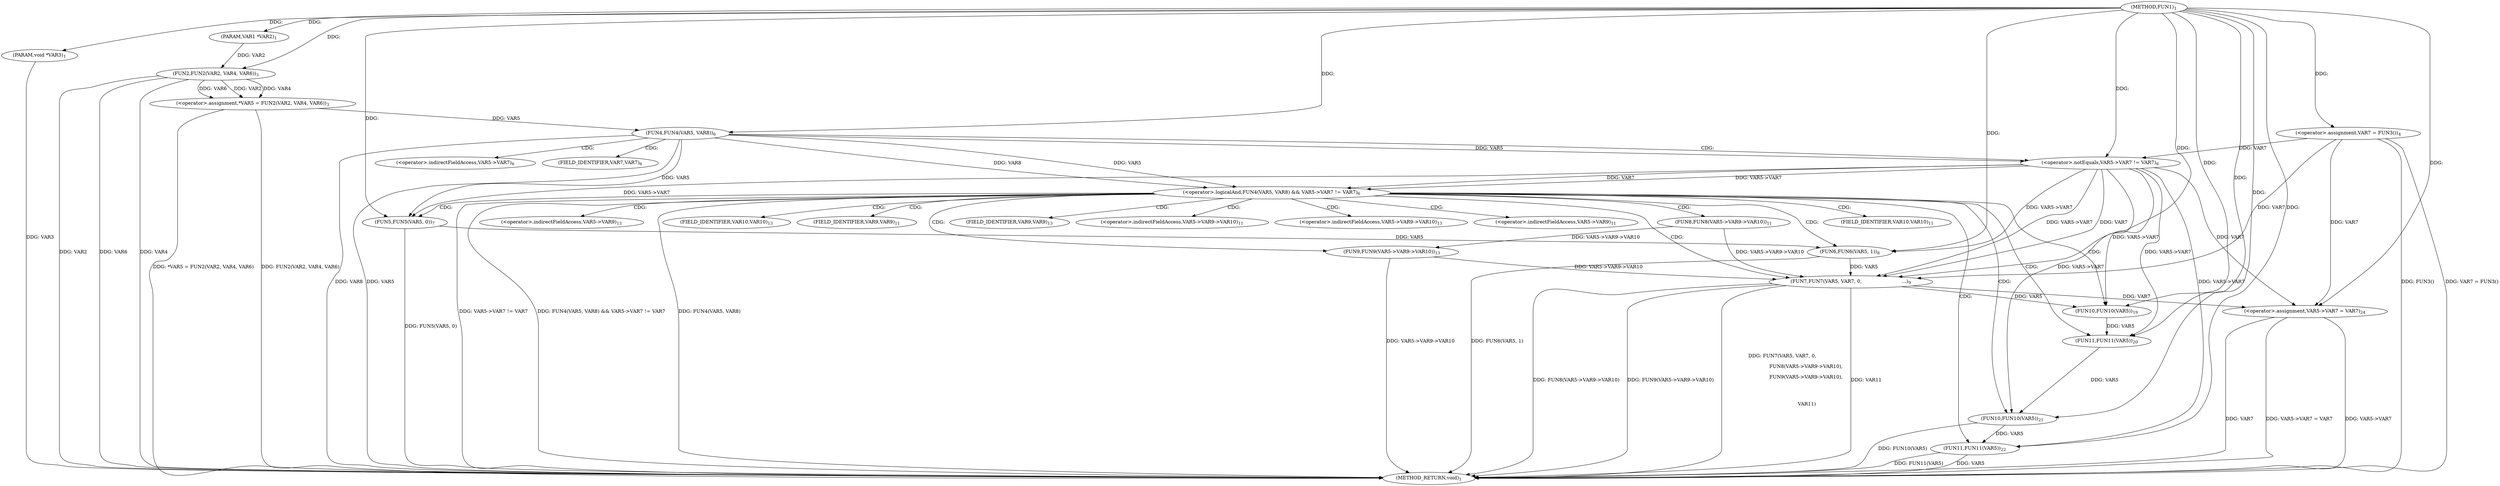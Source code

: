digraph "FUN1" {  
"8" [label = <(METHOD,FUN1)<SUB>1</SUB>> ]
"70" [label = <(METHOD_RETURN,void)<SUB>1</SUB>> ]
"9" [label = <(PARAM,VAR1 *VAR2)<SUB>1</SUB>> ]
"10" [label = <(PARAM,void *VAR3)<SUB>1</SUB>> ]
"13" [label = <(&lt;operator&gt;.assignment,*VAR5 = FUN2(VAR2, VAR4, VAR6))<SUB>3</SUB>> ]
"20" [label = <(&lt;operator&gt;.assignment,VAR7 = FUN3())<SUB>4</SUB>> ]
"65" [label = <(&lt;operator&gt;.assignment,VAR5-&gt;VAR7 = VAR7)<SUB>24</SUB>> ]
"24" [label = <(&lt;operator&gt;.logicalAnd,FUN4(VAR5, VAR8) &amp;&amp; VAR5-&gt;VAR7 != VAR7)<SUB>6</SUB>> ]
"15" [label = <(FUN2,FUN2(VAR2, VAR4, VAR6))<SUB>3</SUB>> ]
"34" [label = <(FUN5,FUN5(VAR5, 0))<SUB>7</SUB>> ]
"37" [label = <(FUN6,FUN6(VAR5, 1))<SUB>8</SUB>> ]
"40" [label = <(FUN7,FUN7(VAR5, VAR7, 0,

                          ...)<SUB>9</SUB>> ]
"57" [label = <(FUN10,FUN10(VAR5))<SUB>19</SUB>> ]
"59" [label = <(FUN11,FUN11(VAR5))<SUB>20</SUB>> ]
"61" [label = <(FUN10,FUN10(VAR5))<SUB>21</SUB>> ]
"63" [label = <(FUN11,FUN11(VAR5))<SUB>22</SUB>> ]
"25" [label = <(FUN4,FUN4(VAR5, VAR8))<SUB>6</SUB>> ]
"28" [label = <(&lt;operator&gt;.notEquals,VAR5-&gt;VAR7 != VAR7)<SUB>6</SUB>> ]
"44" [label = <(FUN8,FUN8(VAR5-&gt;VAR9-&gt;VAR10))<SUB>11</SUB>> ]
"50" [label = <(FUN9,FUN9(VAR5-&gt;VAR9-&gt;VAR10))<SUB>13</SUB>> ]
"29" [label = <(&lt;operator&gt;.indirectFieldAccess,VAR5-&gt;VAR7)<SUB>6</SUB>> ]
"31" [label = <(FIELD_IDENTIFIER,VAR7,VAR7)<SUB>6</SUB>> ]
"45" [label = <(&lt;operator&gt;.indirectFieldAccess,VAR5-&gt;VAR9-&gt;VAR10)<SUB>11</SUB>> ]
"51" [label = <(&lt;operator&gt;.indirectFieldAccess,VAR5-&gt;VAR9-&gt;VAR10)<SUB>13</SUB>> ]
"46" [label = <(&lt;operator&gt;.indirectFieldAccess,VAR5-&gt;VAR9)<SUB>11</SUB>> ]
"49" [label = <(FIELD_IDENTIFIER,VAR10,VAR10)<SUB>11</SUB>> ]
"52" [label = <(&lt;operator&gt;.indirectFieldAccess,VAR5-&gt;VAR9)<SUB>13</SUB>> ]
"55" [label = <(FIELD_IDENTIFIER,VAR10,VAR10)<SUB>13</SUB>> ]
"48" [label = <(FIELD_IDENTIFIER,VAR9,VAR9)<SUB>11</SUB>> ]
"54" [label = <(FIELD_IDENTIFIER,VAR9,VAR9)<SUB>13</SUB>> ]
  "10" -> "70"  [ label = "DDG: VAR3"] 
  "15" -> "70"  [ label = "DDG: VAR2"] 
  "15" -> "70"  [ label = "DDG: VAR6"] 
  "13" -> "70"  [ label = "DDG: FUN2(VAR2, VAR4, VAR6)"] 
  "13" -> "70"  [ label = "DDG: *VAR5 = FUN2(VAR2, VAR4, VAR6)"] 
  "20" -> "70"  [ label = "DDG: FUN3()"] 
  "20" -> "70"  [ label = "DDG: VAR7 = FUN3()"] 
  "25" -> "70"  [ label = "DDG: VAR5"] 
  "24" -> "70"  [ label = "DDG: FUN4(VAR5, VAR8)"] 
  "24" -> "70"  [ label = "DDG: VAR5-&gt;VAR7 != VAR7"] 
  "24" -> "70"  [ label = "DDG: FUN4(VAR5, VAR8) &amp;&amp; VAR5-&gt;VAR7 != VAR7"] 
  "34" -> "70"  [ label = "DDG: FUN5(VAR5, 0)"] 
  "37" -> "70"  [ label = "DDG: FUN6(VAR5, 1)"] 
  "40" -> "70"  [ label = "DDG: FUN8(VAR5-&gt;VAR9-&gt;VAR10)"] 
  "50" -> "70"  [ label = "DDG: VAR5-&gt;VAR9-&gt;VAR10"] 
  "40" -> "70"  [ label = "DDG: FUN9(VAR5-&gt;VAR9-&gt;VAR10)"] 
  "40" -> "70"  [ label = "DDG: FUN7(VAR5, VAR7, 0,

                               FUN8(VAR5-&gt;VAR9-&gt;VAR10),

                               FUN9(VAR5-&gt;VAR9-&gt;VAR10),




                                VAR11)"] 
  "61" -> "70"  [ label = "DDG: FUN10(VAR5)"] 
  "63" -> "70"  [ label = "DDG: VAR5"] 
  "63" -> "70"  [ label = "DDG: FUN11(VAR5)"] 
  "65" -> "70"  [ label = "DDG: VAR5-&gt;VAR7"] 
  "65" -> "70"  [ label = "DDG: VAR7"] 
  "65" -> "70"  [ label = "DDG: VAR5-&gt;VAR7 = VAR7"] 
  "40" -> "70"  [ label = "DDG: VAR11"] 
  "15" -> "70"  [ label = "DDG: VAR4"] 
  "25" -> "70"  [ label = "DDG: VAR8"] 
  "8" -> "9"  [ label = "DDG: "] 
  "8" -> "10"  [ label = "DDG: "] 
  "15" -> "13"  [ label = "DDG: VAR2"] 
  "15" -> "13"  [ label = "DDG: VAR4"] 
  "15" -> "13"  [ label = "DDG: VAR6"] 
  "8" -> "20"  [ label = "DDG: "] 
  "20" -> "65"  [ label = "DDG: VAR7"] 
  "28" -> "65"  [ label = "DDG: VAR7"] 
  "40" -> "65"  [ label = "DDG: VAR7"] 
  "8" -> "65"  [ label = "DDG: "] 
  "9" -> "15"  [ label = "DDG: VAR2"] 
  "8" -> "15"  [ label = "DDG: "] 
  "25" -> "24"  [ label = "DDG: VAR5"] 
  "25" -> "24"  [ label = "DDG: VAR8"] 
  "28" -> "24"  [ label = "DDG: VAR5-&gt;VAR7"] 
  "28" -> "24"  [ label = "DDG: VAR7"] 
  "13" -> "25"  [ label = "DDG: VAR5"] 
  "8" -> "25"  [ label = "DDG: "] 
  "25" -> "28"  [ label = "DDG: VAR5"] 
  "20" -> "28"  [ label = "DDG: VAR7"] 
  "8" -> "28"  [ label = "DDG: "] 
  "25" -> "34"  [ label = "DDG: VAR5"] 
  "28" -> "34"  [ label = "DDG: VAR5-&gt;VAR7"] 
  "8" -> "34"  [ label = "DDG: "] 
  "28" -> "37"  [ label = "DDG: VAR5-&gt;VAR7"] 
  "34" -> "37"  [ label = "DDG: VAR5"] 
  "8" -> "37"  [ label = "DDG: "] 
  "28" -> "40"  [ label = "DDG: VAR5-&gt;VAR7"] 
  "37" -> "40"  [ label = "DDG: VAR5"] 
  "8" -> "40"  [ label = "DDG: "] 
  "20" -> "40"  [ label = "DDG: VAR7"] 
  "28" -> "40"  [ label = "DDG: VAR7"] 
  "44" -> "40"  [ label = "DDG: VAR5-&gt;VAR9-&gt;VAR10"] 
  "50" -> "40"  [ label = "DDG: VAR5-&gt;VAR9-&gt;VAR10"] 
  "28" -> "57"  [ label = "DDG: VAR5-&gt;VAR7"] 
  "40" -> "57"  [ label = "DDG: VAR5"] 
  "8" -> "57"  [ label = "DDG: "] 
  "28" -> "59"  [ label = "DDG: VAR5-&gt;VAR7"] 
  "57" -> "59"  [ label = "DDG: VAR5"] 
  "8" -> "59"  [ label = "DDG: "] 
  "28" -> "61"  [ label = "DDG: VAR5-&gt;VAR7"] 
  "59" -> "61"  [ label = "DDG: VAR5"] 
  "8" -> "61"  [ label = "DDG: "] 
  "28" -> "63"  [ label = "DDG: VAR5-&gt;VAR7"] 
  "61" -> "63"  [ label = "DDG: VAR5"] 
  "8" -> "63"  [ label = "DDG: "] 
  "44" -> "50"  [ label = "DDG: VAR5-&gt;VAR9-&gt;VAR10"] 
  "24" -> "34"  [ label = "CDG: "] 
  "24" -> "48"  [ label = "CDG: "] 
  "24" -> "49"  [ label = "CDG: "] 
  "24" -> "61"  [ label = "CDG: "] 
  "24" -> "51"  [ label = "CDG: "] 
  "24" -> "57"  [ label = "CDG: "] 
  "24" -> "52"  [ label = "CDG: "] 
  "24" -> "37"  [ label = "CDG: "] 
  "24" -> "46"  [ label = "CDG: "] 
  "24" -> "45"  [ label = "CDG: "] 
  "24" -> "63"  [ label = "CDG: "] 
  "24" -> "40"  [ label = "CDG: "] 
  "24" -> "50"  [ label = "CDG: "] 
  "24" -> "59"  [ label = "CDG: "] 
  "24" -> "44"  [ label = "CDG: "] 
  "24" -> "55"  [ label = "CDG: "] 
  "24" -> "54"  [ label = "CDG: "] 
  "25" -> "28"  [ label = "CDG: "] 
  "25" -> "29"  [ label = "CDG: "] 
  "25" -> "31"  [ label = "CDG: "] 
}

